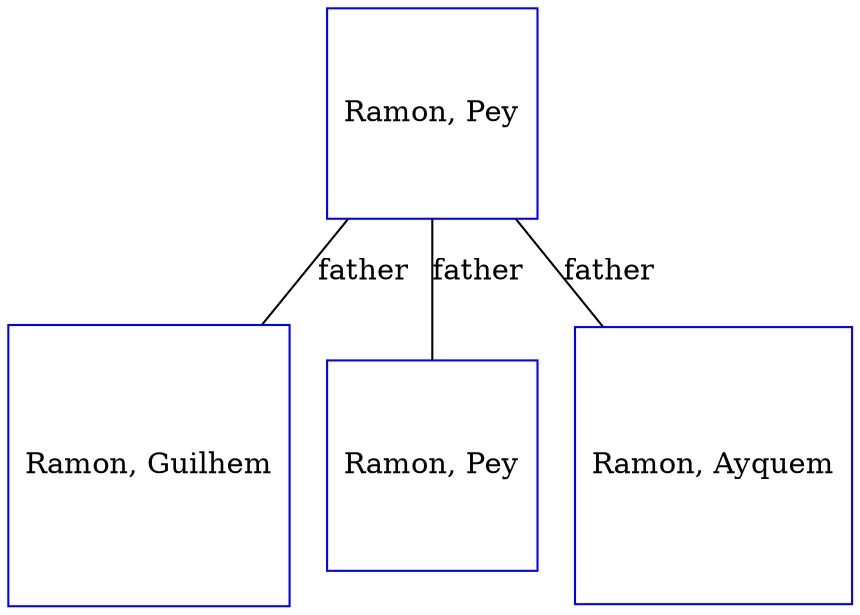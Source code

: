 digraph D {
    edge [dir=none];    node [shape=box];    "026020"   [label="Ramon, Guilhem", shape=box, regular=1, color="blue"] ;
"026021"   [label="Ramon, Pey", shape=box, regular=1, color="blue"] ;
"026022"   [label="Ramon, Pey", shape=box, regular=1, color="blue"] ;
"026019"   [label="Ramon, Ayquem", shape=box, regular=1, color="blue"] ;
026022->026020 [label="father",arrowsize=0.0]; 
026022->026021 [label="father",arrowsize=0.0]; 
026022->026019 [label="father",arrowsize=0.0]; 
}